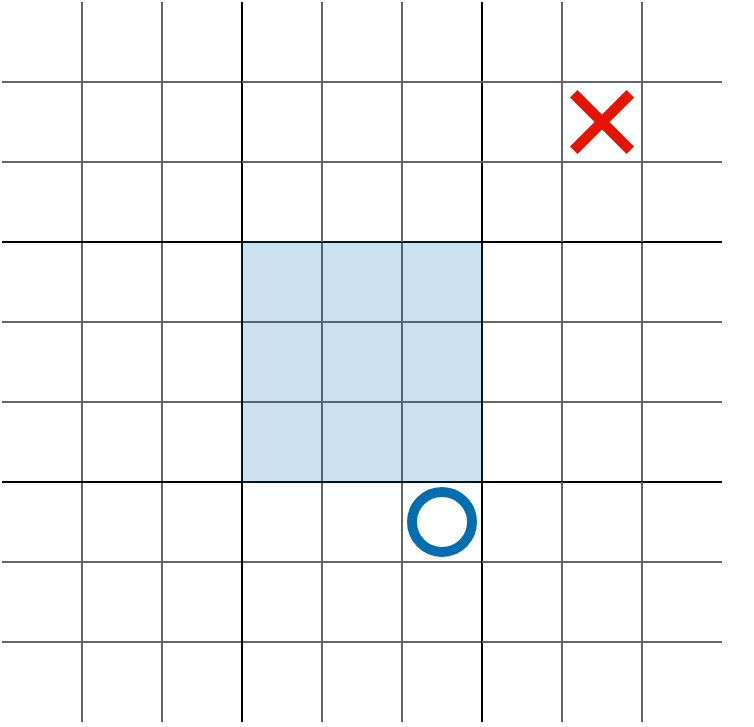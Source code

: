 <mxfile version="23.0.2" type="device">
  <diagram name="Page-1" id="kE4917kJRAEEcRRFD9IJ">
    <mxGraphModel dx="1364" dy="843" grid="0" gridSize="10" guides="1" tooltips="1" connect="1" arrows="1" fold="1" page="1" pageScale="1" pageWidth="850" pageHeight="1100" math="0" shadow="0">
      <root>
        <mxCell id="0" />
        <mxCell id="1" parent="0" />
        <mxCell id="mJ3aGSdpEDSC-GG8QHfr-12" value="" style="group" parent="1" vertex="1" connectable="0">
          <mxGeometry x="200" y="320" width="120" height="120" as="geometry" />
        </mxCell>
        <mxCell id="mJ3aGSdpEDSC-GG8QHfr-8" value="" style="endArrow=none;html=1;rounded=0;fillColor=#f5f5f5;gradientColor=#b3b3b3;strokeColor=#666666;" parent="mJ3aGSdpEDSC-GG8QHfr-12" edge="1">
          <mxGeometry width="50" height="50" relative="1" as="geometry">
            <mxPoint x="40" y="120" as="sourcePoint" />
            <mxPoint x="40" as="targetPoint" />
          </mxGeometry>
        </mxCell>
        <mxCell id="mJ3aGSdpEDSC-GG8QHfr-9" value="" style="endArrow=none;html=1;rounded=0;fillColor=#f5f5f5;gradientColor=#b3b3b3;strokeColor=#666666;" parent="mJ3aGSdpEDSC-GG8QHfr-12" edge="1">
          <mxGeometry width="50" height="50" relative="1" as="geometry">
            <mxPoint x="80" y="120" as="sourcePoint" />
            <mxPoint x="80" as="targetPoint" />
          </mxGeometry>
        </mxCell>
        <mxCell id="mJ3aGSdpEDSC-GG8QHfr-10" value="" style="endArrow=none;html=1;rounded=0;fillColor=#f5f5f5;gradientColor=#b3b3b3;strokeColor=#666666;" parent="mJ3aGSdpEDSC-GG8QHfr-12" edge="1">
          <mxGeometry width="50" height="50" relative="1" as="geometry">
            <mxPoint x="120" y="40" as="sourcePoint" />
            <mxPoint y="40" as="targetPoint" />
          </mxGeometry>
        </mxCell>
        <mxCell id="mJ3aGSdpEDSC-GG8QHfr-11" value="" style="endArrow=none;html=1;rounded=0;fillColor=#f5f5f5;gradientColor=#b3b3b3;strokeColor=#666666;" parent="mJ3aGSdpEDSC-GG8QHfr-12" edge="1">
          <mxGeometry width="50" height="50" relative="1" as="geometry">
            <mxPoint x="120" y="80" as="sourcePoint" />
            <mxPoint y="80" as="targetPoint" />
          </mxGeometry>
        </mxCell>
        <mxCell id="mJ3aGSdpEDSC-GG8QHfr-13" value="" style="group" parent="1" vertex="1" connectable="0">
          <mxGeometry x="80" y="320" width="120" height="120" as="geometry" />
        </mxCell>
        <mxCell id="mJ3aGSdpEDSC-GG8QHfr-14" value="" style="endArrow=none;html=1;rounded=0;fillColor=#f5f5f5;gradientColor=#b3b3b3;strokeColor=#666666;" parent="mJ3aGSdpEDSC-GG8QHfr-13" edge="1">
          <mxGeometry width="50" height="50" relative="1" as="geometry">
            <mxPoint x="40" y="120" as="sourcePoint" />
            <mxPoint x="40" as="targetPoint" />
          </mxGeometry>
        </mxCell>
        <mxCell id="mJ3aGSdpEDSC-GG8QHfr-15" value="" style="endArrow=none;html=1;rounded=0;fillColor=#f5f5f5;gradientColor=#b3b3b3;strokeColor=#666666;" parent="mJ3aGSdpEDSC-GG8QHfr-13" edge="1">
          <mxGeometry width="50" height="50" relative="1" as="geometry">
            <mxPoint x="80" y="120" as="sourcePoint" />
            <mxPoint x="80" as="targetPoint" />
          </mxGeometry>
        </mxCell>
        <mxCell id="mJ3aGSdpEDSC-GG8QHfr-16" value="" style="endArrow=none;html=1;rounded=0;fillColor=#f5f5f5;gradientColor=#b3b3b3;strokeColor=#666666;" parent="mJ3aGSdpEDSC-GG8QHfr-13" edge="1">
          <mxGeometry width="50" height="50" relative="1" as="geometry">
            <mxPoint x="120" y="40" as="sourcePoint" />
            <mxPoint y="40" as="targetPoint" />
          </mxGeometry>
        </mxCell>
        <mxCell id="mJ3aGSdpEDSC-GG8QHfr-17" value="" style="endArrow=none;html=1;rounded=0;fillColor=#f5f5f5;gradientColor=#b3b3b3;strokeColor=#666666;" parent="mJ3aGSdpEDSC-GG8QHfr-13" edge="1">
          <mxGeometry width="50" height="50" relative="1" as="geometry">
            <mxPoint x="120" y="80" as="sourcePoint" />
            <mxPoint y="80" as="targetPoint" />
          </mxGeometry>
        </mxCell>
        <mxCell id="mJ3aGSdpEDSC-GG8QHfr-18" value="" style="group" parent="1" vertex="1" connectable="0">
          <mxGeometry x="80" y="80" width="120" height="120" as="geometry" />
        </mxCell>
        <mxCell id="mJ3aGSdpEDSC-GG8QHfr-19" value="" style="endArrow=none;html=1;rounded=0;fillColor=#f5f5f5;gradientColor=#b3b3b3;strokeColor=#666666;" parent="mJ3aGSdpEDSC-GG8QHfr-18" edge="1">
          <mxGeometry width="50" height="50" relative="1" as="geometry">
            <mxPoint x="40" y="120" as="sourcePoint" />
            <mxPoint x="40" as="targetPoint" />
          </mxGeometry>
        </mxCell>
        <mxCell id="mJ3aGSdpEDSC-GG8QHfr-20" value="" style="endArrow=none;html=1;rounded=0;fillColor=#f5f5f5;gradientColor=#b3b3b3;strokeColor=#666666;" parent="mJ3aGSdpEDSC-GG8QHfr-18" edge="1">
          <mxGeometry width="50" height="50" relative="1" as="geometry">
            <mxPoint x="80" y="120" as="sourcePoint" />
            <mxPoint x="80" as="targetPoint" />
          </mxGeometry>
        </mxCell>
        <mxCell id="mJ3aGSdpEDSC-GG8QHfr-21" value="" style="endArrow=none;html=1;rounded=0;fillColor=#f5f5f5;gradientColor=#b3b3b3;strokeColor=#666666;" parent="mJ3aGSdpEDSC-GG8QHfr-18" edge="1">
          <mxGeometry width="50" height="50" relative="1" as="geometry">
            <mxPoint x="120" y="40" as="sourcePoint" />
            <mxPoint y="40" as="targetPoint" />
          </mxGeometry>
        </mxCell>
        <mxCell id="mJ3aGSdpEDSC-GG8QHfr-22" value="" style="endArrow=none;html=1;rounded=0;fillColor=#f5f5f5;gradientColor=#b3b3b3;strokeColor=#666666;" parent="mJ3aGSdpEDSC-GG8QHfr-18" edge="1">
          <mxGeometry width="50" height="50" relative="1" as="geometry">
            <mxPoint x="120" y="80" as="sourcePoint" />
            <mxPoint y="80" as="targetPoint" />
          </mxGeometry>
        </mxCell>
        <mxCell id="mJ3aGSdpEDSC-GG8QHfr-23" value="" style="group" parent="1" vertex="1" connectable="0">
          <mxGeometry x="200" y="200" width="120" height="120" as="geometry" />
        </mxCell>
        <mxCell id="mJ3aGSdpEDSC-GG8QHfr-24" value="" style="endArrow=none;html=1;rounded=0;fillColor=#f5f5f5;gradientColor=#b3b3b3;strokeColor=#666666;" parent="mJ3aGSdpEDSC-GG8QHfr-23" edge="1">
          <mxGeometry width="50" height="50" relative="1" as="geometry">
            <mxPoint x="40" y="120" as="sourcePoint" />
            <mxPoint x="40" as="targetPoint" />
          </mxGeometry>
        </mxCell>
        <mxCell id="mJ3aGSdpEDSC-GG8QHfr-25" value="" style="endArrow=none;html=1;rounded=0;fillColor=#f5f5f5;gradientColor=#b3b3b3;strokeColor=#666666;" parent="mJ3aGSdpEDSC-GG8QHfr-23" edge="1">
          <mxGeometry width="50" height="50" relative="1" as="geometry">
            <mxPoint x="80" y="120" as="sourcePoint" />
            <mxPoint x="80" as="targetPoint" />
          </mxGeometry>
        </mxCell>
        <mxCell id="mJ3aGSdpEDSC-GG8QHfr-26" value="" style="endArrow=none;html=1;rounded=0;fillColor=#f5f5f5;gradientColor=#b3b3b3;strokeColor=#666666;" parent="mJ3aGSdpEDSC-GG8QHfr-23" edge="1">
          <mxGeometry width="50" height="50" relative="1" as="geometry">
            <mxPoint x="120" y="40" as="sourcePoint" />
            <mxPoint y="40" as="targetPoint" />
          </mxGeometry>
        </mxCell>
        <mxCell id="mJ3aGSdpEDSC-GG8QHfr-27" value="" style="endArrow=none;html=1;rounded=0;fillColor=#f5f5f5;gradientColor=#b3b3b3;strokeColor=#666666;" parent="mJ3aGSdpEDSC-GG8QHfr-23" edge="1">
          <mxGeometry width="50" height="50" relative="1" as="geometry">
            <mxPoint x="120" y="80" as="sourcePoint" />
            <mxPoint y="80" as="targetPoint" />
          </mxGeometry>
        </mxCell>
        <mxCell id="mJ3aGSdpEDSC-GG8QHfr-28" value="" style="group" parent="1" vertex="1" connectable="0">
          <mxGeometry x="80" y="200" width="120" height="120" as="geometry" />
        </mxCell>
        <mxCell id="mJ3aGSdpEDSC-GG8QHfr-29" value="" style="endArrow=none;html=1;rounded=0;fillColor=#f5f5f5;gradientColor=#b3b3b3;strokeColor=#666666;" parent="mJ3aGSdpEDSC-GG8QHfr-28" edge="1">
          <mxGeometry width="50" height="50" relative="1" as="geometry">
            <mxPoint x="40" y="120" as="sourcePoint" />
            <mxPoint x="40" as="targetPoint" />
          </mxGeometry>
        </mxCell>
        <mxCell id="mJ3aGSdpEDSC-GG8QHfr-30" value="" style="endArrow=none;html=1;rounded=0;fillColor=#f5f5f5;gradientColor=#b3b3b3;strokeColor=#666666;" parent="mJ3aGSdpEDSC-GG8QHfr-28" edge="1">
          <mxGeometry width="50" height="50" relative="1" as="geometry">
            <mxPoint x="80" y="120" as="sourcePoint" />
            <mxPoint x="80" as="targetPoint" />
          </mxGeometry>
        </mxCell>
        <mxCell id="mJ3aGSdpEDSC-GG8QHfr-31" value="" style="endArrow=none;html=1;rounded=0;fillColor=#f5f5f5;gradientColor=#b3b3b3;strokeColor=#666666;" parent="mJ3aGSdpEDSC-GG8QHfr-28" edge="1">
          <mxGeometry width="50" height="50" relative="1" as="geometry">
            <mxPoint x="120" y="40" as="sourcePoint" />
            <mxPoint y="40" as="targetPoint" />
          </mxGeometry>
        </mxCell>
        <mxCell id="mJ3aGSdpEDSC-GG8QHfr-32" value="" style="endArrow=none;html=1;rounded=0;fillColor=#f5f5f5;gradientColor=#b3b3b3;strokeColor=#666666;" parent="mJ3aGSdpEDSC-GG8QHfr-28" edge="1">
          <mxGeometry width="50" height="50" relative="1" as="geometry">
            <mxPoint x="120" y="80" as="sourcePoint" />
            <mxPoint y="80" as="targetPoint" />
          </mxGeometry>
        </mxCell>
        <mxCell id="mJ3aGSdpEDSC-GG8QHfr-33" value="" style="group" parent="1" vertex="1" connectable="0">
          <mxGeometry x="320" y="200" width="120" height="240" as="geometry" />
        </mxCell>
        <mxCell id="mJ3aGSdpEDSC-GG8QHfr-34" value="" style="endArrow=none;html=1;rounded=0;fillColor=#f5f5f5;gradientColor=#b3b3b3;strokeColor=#666666;" parent="mJ3aGSdpEDSC-GG8QHfr-33" edge="1">
          <mxGeometry width="50" height="50" relative="1" as="geometry">
            <mxPoint x="40" y="120" as="sourcePoint" />
            <mxPoint x="40" as="targetPoint" />
          </mxGeometry>
        </mxCell>
        <mxCell id="mJ3aGSdpEDSC-GG8QHfr-35" value="" style="endArrow=none;html=1;rounded=0;fillColor=#f5f5f5;gradientColor=#b3b3b3;strokeColor=#666666;" parent="mJ3aGSdpEDSC-GG8QHfr-33" edge="1">
          <mxGeometry width="50" height="50" relative="1" as="geometry">
            <mxPoint x="80" y="120" as="sourcePoint" />
            <mxPoint x="80" as="targetPoint" />
          </mxGeometry>
        </mxCell>
        <mxCell id="mJ3aGSdpEDSC-GG8QHfr-36" value="" style="endArrow=none;html=1;rounded=0;fillColor=#f5f5f5;gradientColor=#b3b3b3;strokeColor=#666666;" parent="mJ3aGSdpEDSC-GG8QHfr-33" edge="1">
          <mxGeometry width="50" height="50" relative="1" as="geometry">
            <mxPoint x="120" y="40" as="sourcePoint" />
            <mxPoint y="40" as="targetPoint" />
          </mxGeometry>
        </mxCell>
        <mxCell id="mJ3aGSdpEDSC-GG8QHfr-37" value="" style="endArrow=none;html=1;rounded=0;fillColor=#f5f5f5;gradientColor=#b3b3b3;strokeColor=#666666;" parent="mJ3aGSdpEDSC-GG8QHfr-33" edge="1">
          <mxGeometry width="50" height="50" relative="1" as="geometry">
            <mxPoint x="120" y="80" as="sourcePoint" />
            <mxPoint y="80" as="targetPoint" />
          </mxGeometry>
        </mxCell>
        <mxCell id="mJ3aGSdpEDSC-GG8QHfr-58" value="" style="group" parent="mJ3aGSdpEDSC-GG8QHfr-33" vertex="1" connectable="0">
          <mxGeometry x="-240" y="-120" width="360" height="360" as="geometry" />
        </mxCell>
        <mxCell id="mJ3aGSdpEDSC-GG8QHfr-54" value="" style="endArrow=none;html=1;rounded=0;" parent="mJ3aGSdpEDSC-GG8QHfr-58" edge="1">
          <mxGeometry width="50" height="50" relative="1" as="geometry">
            <mxPoint x="120" y="360" as="sourcePoint" />
            <mxPoint x="120" as="targetPoint" />
          </mxGeometry>
        </mxCell>
        <mxCell id="mJ3aGSdpEDSC-GG8QHfr-55" value="" style="endArrow=none;html=1;rounded=0;" parent="mJ3aGSdpEDSC-GG8QHfr-58" edge="1">
          <mxGeometry width="50" height="50" relative="1" as="geometry">
            <mxPoint x="240" y="360" as="sourcePoint" />
            <mxPoint x="240" as="targetPoint" />
          </mxGeometry>
        </mxCell>
        <mxCell id="mJ3aGSdpEDSC-GG8QHfr-56" value="" style="endArrow=none;html=1;rounded=0;" parent="mJ3aGSdpEDSC-GG8QHfr-58" edge="1">
          <mxGeometry width="50" height="50" relative="1" as="geometry">
            <mxPoint x="360" y="120" as="sourcePoint" />
            <mxPoint y="120" as="targetPoint" />
          </mxGeometry>
        </mxCell>
        <mxCell id="mJ3aGSdpEDSC-GG8QHfr-57" value="" style="endArrow=none;html=1;rounded=0;" parent="mJ3aGSdpEDSC-GG8QHfr-58" edge="1">
          <mxGeometry width="50" height="50" relative="1" as="geometry">
            <mxPoint x="360" y="240" as="sourcePoint" />
            <mxPoint y="240" as="targetPoint" />
          </mxGeometry>
        </mxCell>
        <mxCell id="mJ3aGSdpEDSC-GG8QHfr-69" value="" style="ellipse;whiteSpace=wrap;html=1;aspect=fixed;fillColor=none;fontColor=#ffffff;strokeColor=#006EAF;strokeWidth=5;" parent="mJ3aGSdpEDSC-GG8QHfr-58" vertex="1">
          <mxGeometry x="205" y="245" width="30" height="30" as="geometry" />
        </mxCell>
        <mxCell id="mJ3aGSdpEDSC-GG8QHfr-84" value="" style="whiteSpace=wrap;html=1;aspect=fixed;strokeColor=none;fillColor=#006bad;fontColor=#ffffff;fillStyle=auto;opacity=20;" parent="mJ3aGSdpEDSC-GG8QHfr-58" vertex="1">
          <mxGeometry x="119.5" y="119.5" width="121" height="121" as="geometry" />
        </mxCell>
        <mxCell id="mJ3aGSdpEDSC-GG8QHfr-38" value="" style="group" parent="1" vertex="1" connectable="0">
          <mxGeometry x="320" y="320" width="135" height="120" as="geometry" />
        </mxCell>
        <mxCell id="mJ3aGSdpEDSC-GG8QHfr-39" value="" style="endArrow=none;html=1;rounded=0;fillColor=#f5f5f5;gradientColor=#b3b3b3;strokeColor=#666666;" parent="mJ3aGSdpEDSC-GG8QHfr-38" edge="1">
          <mxGeometry width="50" height="50" relative="1" as="geometry">
            <mxPoint x="40" y="120" as="sourcePoint" />
            <mxPoint x="40" as="targetPoint" />
          </mxGeometry>
        </mxCell>
        <mxCell id="mJ3aGSdpEDSC-GG8QHfr-40" value="" style="endArrow=none;html=1;rounded=0;fillColor=#f5f5f5;gradientColor=#b3b3b3;strokeColor=#666666;" parent="mJ3aGSdpEDSC-GG8QHfr-38" edge="1">
          <mxGeometry width="50" height="50" relative="1" as="geometry">
            <mxPoint x="80" y="120" as="sourcePoint" />
            <mxPoint x="80" as="targetPoint" />
          </mxGeometry>
        </mxCell>
        <mxCell id="mJ3aGSdpEDSC-GG8QHfr-41" value="" style="endArrow=none;html=1;rounded=0;fillColor=#f5f5f5;gradientColor=#b3b3b3;strokeColor=#666666;" parent="mJ3aGSdpEDSC-GG8QHfr-38" edge="1">
          <mxGeometry width="50" height="50" relative="1" as="geometry">
            <mxPoint x="120" y="40" as="sourcePoint" />
            <mxPoint y="40" as="targetPoint" />
          </mxGeometry>
        </mxCell>
        <mxCell id="mJ3aGSdpEDSC-GG8QHfr-42" value="" style="endArrow=none;html=1;rounded=0;fillColor=#f5f5f5;gradientColor=#b3b3b3;strokeColor=#666666;" parent="mJ3aGSdpEDSC-GG8QHfr-38" edge="1">
          <mxGeometry width="50" height="50" relative="1" as="geometry">
            <mxPoint x="120" y="80" as="sourcePoint" />
            <mxPoint y="80" as="targetPoint" />
          </mxGeometry>
        </mxCell>
        <mxCell id="mJ3aGSdpEDSC-GG8QHfr-43" value="" style="group" parent="1" vertex="1" connectable="0">
          <mxGeometry x="320" y="80" width="121" height="121" as="geometry" />
        </mxCell>
        <mxCell id="mJ3aGSdpEDSC-GG8QHfr-44" value="" style="endArrow=none;html=1;rounded=0;fillColor=#f5f5f5;gradientColor=#b3b3b3;strokeColor=#666666;" parent="mJ3aGSdpEDSC-GG8QHfr-43" edge="1">
          <mxGeometry width="50" height="50" relative="1" as="geometry">
            <mxPoint x="40" y="120" as="sourcePoint" />
            <mxPoint x="40" as="targetPoint" />
          </mxGeometry>
        </mxCell>
        <mxCell id="mJ3aGSdpEDSC-GG8QHfr-45" value="" style="endArrow=none;html=1;rounded=0;fillColor=#f5f5f5;gradientColor=#b3b3b3;strokeColor=#666666;" parent="mJ3aGSdpEDSC-GG8QHfr-43" edge="1">
          <mxGeometry width="50" height="50" relative="1" as="geometry">
            <mxPoint x="80" y="120" as="sourcePoint" />
            <mxPoint x="80" as="targetPoint" />
          </mxGeometry>
        </mxCell>
        <mxCell id="mJ3aGSdpEDSC-GG8QHfr-46" value="" style="endArrow=none;html=1;rounded=0;fillColor=#f5f5f5;gradientColor=#b3b3b3;strokeColor=#666666;" parent="mJ3aGSdpEDSC-GG8QHfr-43" edge="1">
          <mxGeometry width="50" height="50" relative="1" as="geometry">
            <mxPoint x="120" y="40" as="sourcePoint" />
            <mxPoint y="40" as="targetPoint" />
          </mxGeometry>
        </mxCell>
        <mxCell id="mJ3aGSdpEDSC-GG8QHfr-47" value="" style="endArrow=none;html=1;rounded=0;fillColor=#f5f5f5;gradientColor=#b3b3b3;strokeColor=#666666;" parent="mJ3aGSdpEDSC-GG8QHfr-43" edge="1">
          <mxGeometry width="50" height="50" relative="1" as="geometry">
            <mxPoint x="120" y="80" as="sourcePoint" />
            <mxPoint y="80" as="targetPoint" />
          </mxGeometry>
        </mxCell>
        <mxCell id="mJ3aGSdpEDSC-GG8QHfr-72" value="" style="group" parent="mJ3aGSdpEDSC-GG8QHfr-43" vertex="1" connectable="0">
          <mxGeometry x="44.004" y="44.004" width="56.016" height="56.016" as="geometry" />
        </mxCell>
        <mxCell id="mJ3aGSdpEDSC-GG8QHfr-73" value="" style="rounded=0;whiteSpace=wrap;html=1;fillColor=#e51400;fontColor=#ffffff;strokeColor=none;rotation=45;" parent="mJ3aGSdpEDSC-GG8QHfr-72" vertex="1">
          <mxGeometry x="-3.984" y="13.366" width="40" height="5.3" as="geometry" />
        </mxCell>
        <mxCell id="mJ3aGSdpEDSC-GG8QHfr-74" value="" style="rounded=0;whiteSpace=wrap;html=1;fillColor=#e51400;fontColor=#ffffff;strokeColor=none;rotation=-225;" parent="mJ3aGSdpEDSC-GG8QHfr-72" vertex="1">
          <mxGeometry x="-3.984" y="13.366" width="40" height="5.3" as="geometry" />
        </mxCell>
        <mxCell id="mJ3aGSdpEDSC-GG8QHfr-48" value="" style="group" parent="1" vertex="1" connectable="0">
          <mxGeometry x="200" y="80" width="120" height="120" as="geometry" />
        </mxCell>
        <mxCell id="mJ3aGSdpEDSC-GG8QHfr-49" value="" style="endArrow=none;html=1;rounded=0;fillColor=#f5f5f5;gradientColor=#b3b3b3;strokeColor=#666666;" parent="mJ3aGSdpEDSC-GG8QHfr-48" edge="1">
          <mxGeometry width="50" height="50" relative="1" as="geometry">
            <mxPoint x="40" y="120" as="sourcePoint" />
            <mxPoint x="40" as="targetPoint" />
          </mxGeometry>
        </mxCell>
        <mxCell id="mJ3aGSdpEDSC-GG8QHfr-50" value="" style="endArrow=none;html=1;rounded=0;fillColor=#f5f5f5;gradientColor=#b3b3b3;strokeColor=#666666;" parent="mJ3aGSdpEDSC-GG8QHfr-48" edge="1">
          <mxGeometry width="50" height="50" relative="1" as="geometry">
            <mxPoint x="80" y="120" as="sourcePoint" />
            <mxPoint x="80" as="targetPoint" />
          </mxGeometry>
        </mxCell>
        <mxCell id="mJ3aGSdpEDSC-GG8QHfr-51" value="" style="endArrow=none;html=1;rounded=0;fillColor=#f5f5f5;gradientColor=#b3b3b3;strokeColor=#666666;" parent="mJ3aGSdpEDSC-GG8QHfr-48" edge="1">
          <mxGeometry width="50" height="50" relative="1" as="geometry">
            <mxPoint x="120" y="40" as="sourcePoint" />
            <mxPoint y="40" as="targetPoint" />
          </mxGeometry>
        </mxCell>
        <mxCell id="mJ3aGSdpEDSC-GG8QHfr-52" value="" style="endArrow=none;html=1;rounded=0;fillColor=#f5f5f5;gradientColor=#b3b3b3;strokeColor=#666666;" parent="mJ3aGSdpEDSC-GG8QHfr-48" edge="1">
          <mxGeometry width="50" height="50" relative="1" as="geometry">
            <mxPoint x="120" y="80" as="sourcePoint" />
            <mxPoint y="80" as="targetPoint" />
          </mxGeometry>
        </mxCell>
      </root>
    </mxGraphModel>
  </diagram>
</mxfile>
